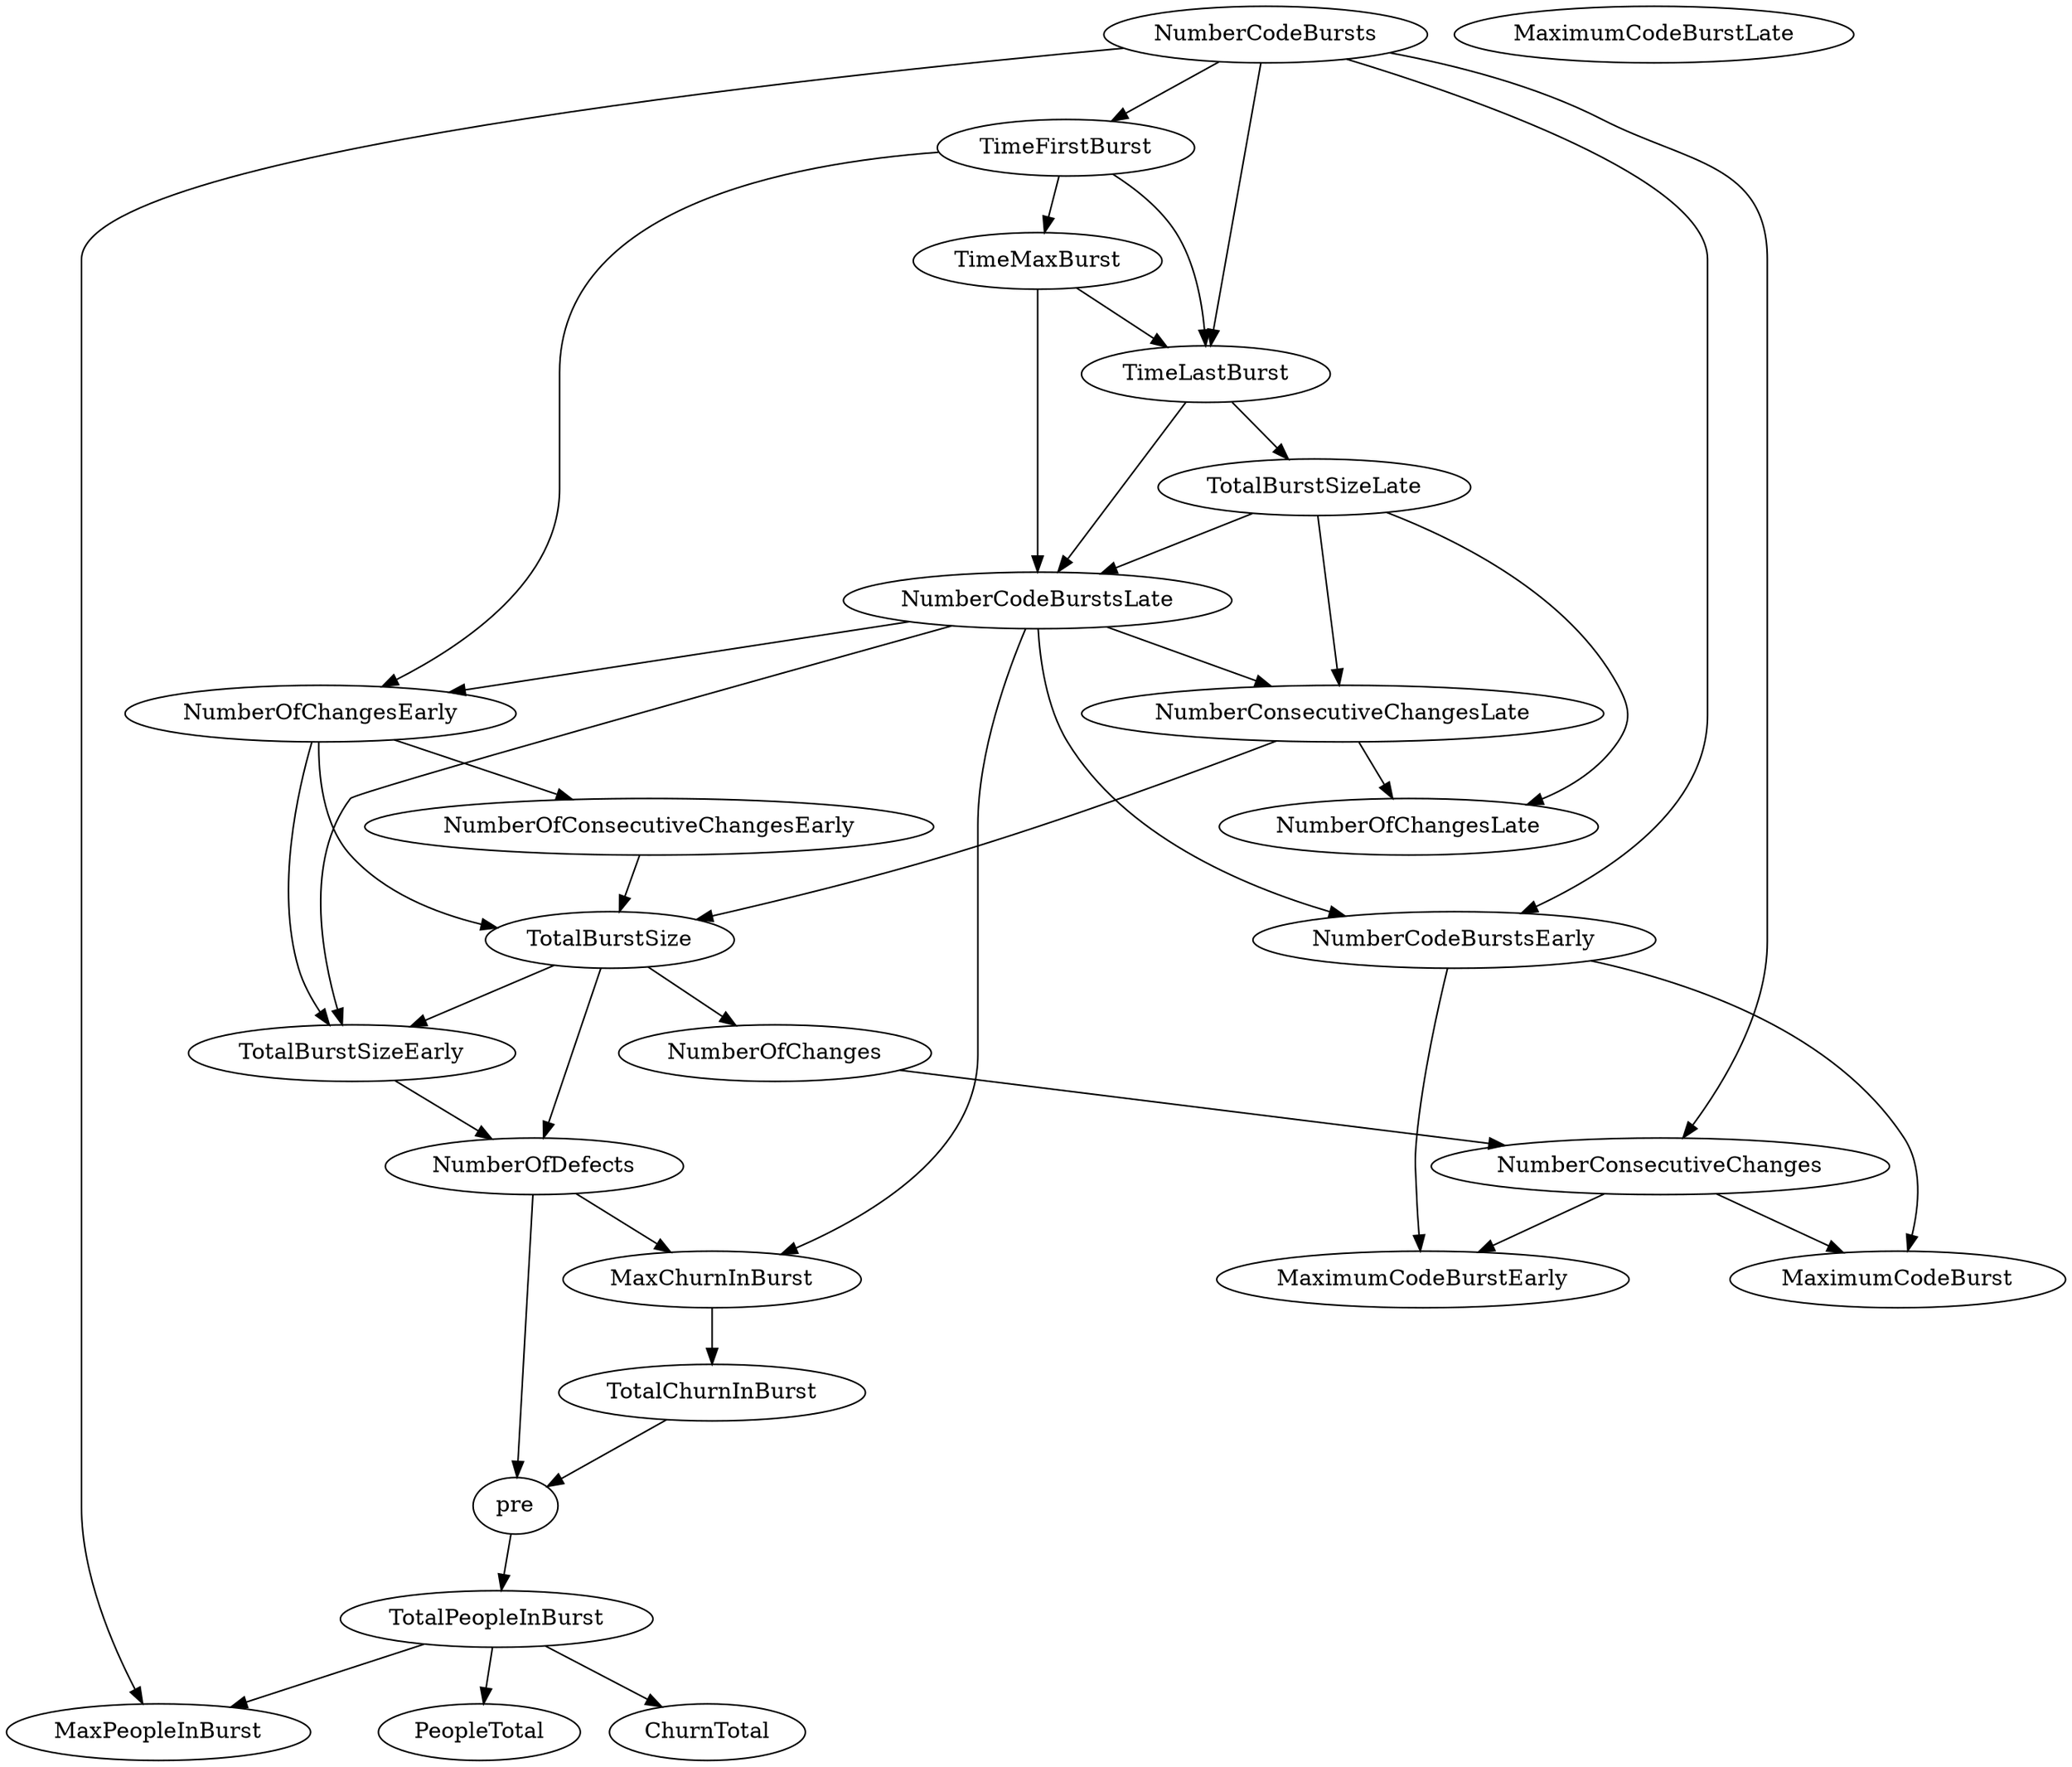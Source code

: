 digraph {
   TotalPeopleInBurst;
   MaximumCodeBurstLate;
   NumberOfChanges;
   MaxPeopleInBurst;
   TotalBurstSizeLate;
   NumberCodeBurstsLate;
   NumberOfChangesLate;
   NumberOfChangesEarly;
   MaxChurnInBurst;
   MaximumCodeBurstEarly;
   NumberCodeBurstsEarly;
   TimeFirstBurst;
   TotalChurnInBurst;
   ChurnTotal;
   MaximumCodeBurst;
   NumberOfConsecutiveChangesEarly;
   NumberConsecutiveChangesLate;
   TotalBurstSizeEarly;
   TotalBurstSize;
   TimeMaxBurst;
   NumberConsecutiveChanges;
   TimeLastBurst;
   NumberCodeBursts;
   PeopleTotal;
   pre;
   NumberOfDefects;
   TotalPeopleInBurst -> MaxPeopleInBurst;
   TotalPeopleInBurst -> ChurnTotal;
   TotalPeopleInBurst -> PeopleTotal;
   NumberOfChanges -> NumberConsecutiveChanges;
   TotalBurstSizeLate -> NumberCodeBurstsLate;
   TotalBurstSizeLate -> NumberOfChangesLate;
   TotalBurstSizeLate -> NumberConsecutiveChangesLate;
   NumberCodeBurstsLate -> NumberOfChangesEarly;
   NumberCodeBurstsLate -> MaxChurnInBurst;
   NumberCodeBurstsLate -> NumberCodeBurstsEarly;
   NumberCodeBurstsLate -> NumberConsecutiveChangesLate;
   NumberCodeBurstsLate -> TotalBurstSizeEarly;
   NumberOfChangesEarly -> NumberOfConsecutiveChangesEarly;
   NumberOfChangesEarly -> TotalBurstSizeEarly;
   NumberOfChangesEarly -> TotalBurstSize;
   MaxChurnInBurst -> TotalChurnInBurst;
   NumberCodeBurstsEarly -> MaximumCodeBurstEarly;
   NumberCodeBurstsEarly -> MaximumCodeBurst;
   TimeFirstBurst -> NumberOfChangesEarly;
   TimeFirstBurst -> TimeMaxBurst;
   TimeFirstBurst -> TimeLastBurst;
   TotalChurnInBurst -> pre;
   NumberOfConsecutiveChangesEarly -> TotalBurstSize;
   NumberConsecutiveChangesLate -> NumberOfChangesLate;
   NumberConsecutiveChangesLate -> TotalBurstSize;
   TotalBurstSizeEarly -> NumberOfDefects;
   TotalBurstSize -> NumberOfChanges;
   TotalBurstSize -> TotalBurstSizeEarly;
   TotalBurstSize -> NumberOfDefects;
   TimeMaxBurst -> NumberCodeBurstsLate;
   TimeMaxBurst -> TimeLastBurst;
   NumberConsecutiveChanges -> MaximumCodeBurstEarly;
   NumberConsecutiveChanges -> MaximumCodeBurst;
   TimeLastBurst -> TotalBurstSizeLate;
   TimeLastBurst -> NumberCodeBurstsLate;
   NumberCodeBursts -> MaxPeopleInBurst;
   NumberCodeBursts -> NumberCodeBurstsEarly;
   NumberCodeBursts -> TimeFirstBurst;
   NumberCodeBursts -> NumberConsecutiveChanges;
   NumberCodeBursts -> TimeLastBurst;
   pre -> TotalPeopleInBurst;
   NumberOfDefects -> MaxChurnInBurst;
   NumberOfDefects -> pre;
}
